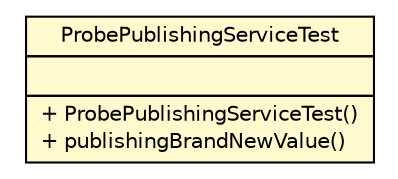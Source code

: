 #!/usr/local/bin/dot
#
# Class diagram 
# Generated by UMLGraph version 5.1 (http://www.umlgraph.org/)
#

digraph G {
	edge [fontname="Helvetica",fontsize=10,labelfontname="Helvetica",labelfontsize=10];
	node [fontname="Helvetica",fontsize=10,shape=plaintext];
	nodesep=0.25;
	ranksep=0.5;
	// net.sereneproject.collector.service.impl.ProbePublishingServiceTest
	c259 [label=<<table title="net.sereneproject.collector.service.impl.ProbePublishingServiceTest" border="0" cellborder="1" cellspacing="0" cellpadding="2" port="p" bgcolor="lemonChiffon" href="./ProbePublishingServiceTest.html">
		<tr><td><table border="0" cellspacing="0" cellpadding="1">
<tr><td align="center" balign="center"> ProbePublishingServiceTest </td></tr>
		</table></td></tr>
		<tr><td><table border="0" cellspacing="0" cellpadding="1">
<tr><td align="left" balign="left">  </td></tr>
		</table></td></tr>
		<tr><td><table border="0" cellspacing="0" cellpadding="1">
<tr><td align="left" balign="left"> + ProbePublishingServiceTest() </td></tr>
<tr><td align="left" balign="left"> + publishingBrandNewValue() </td></tr>
		</table></td></tr>
		</table>>, fontname="Helvetica", fontcolor="black", fontsize=10.0];
}

